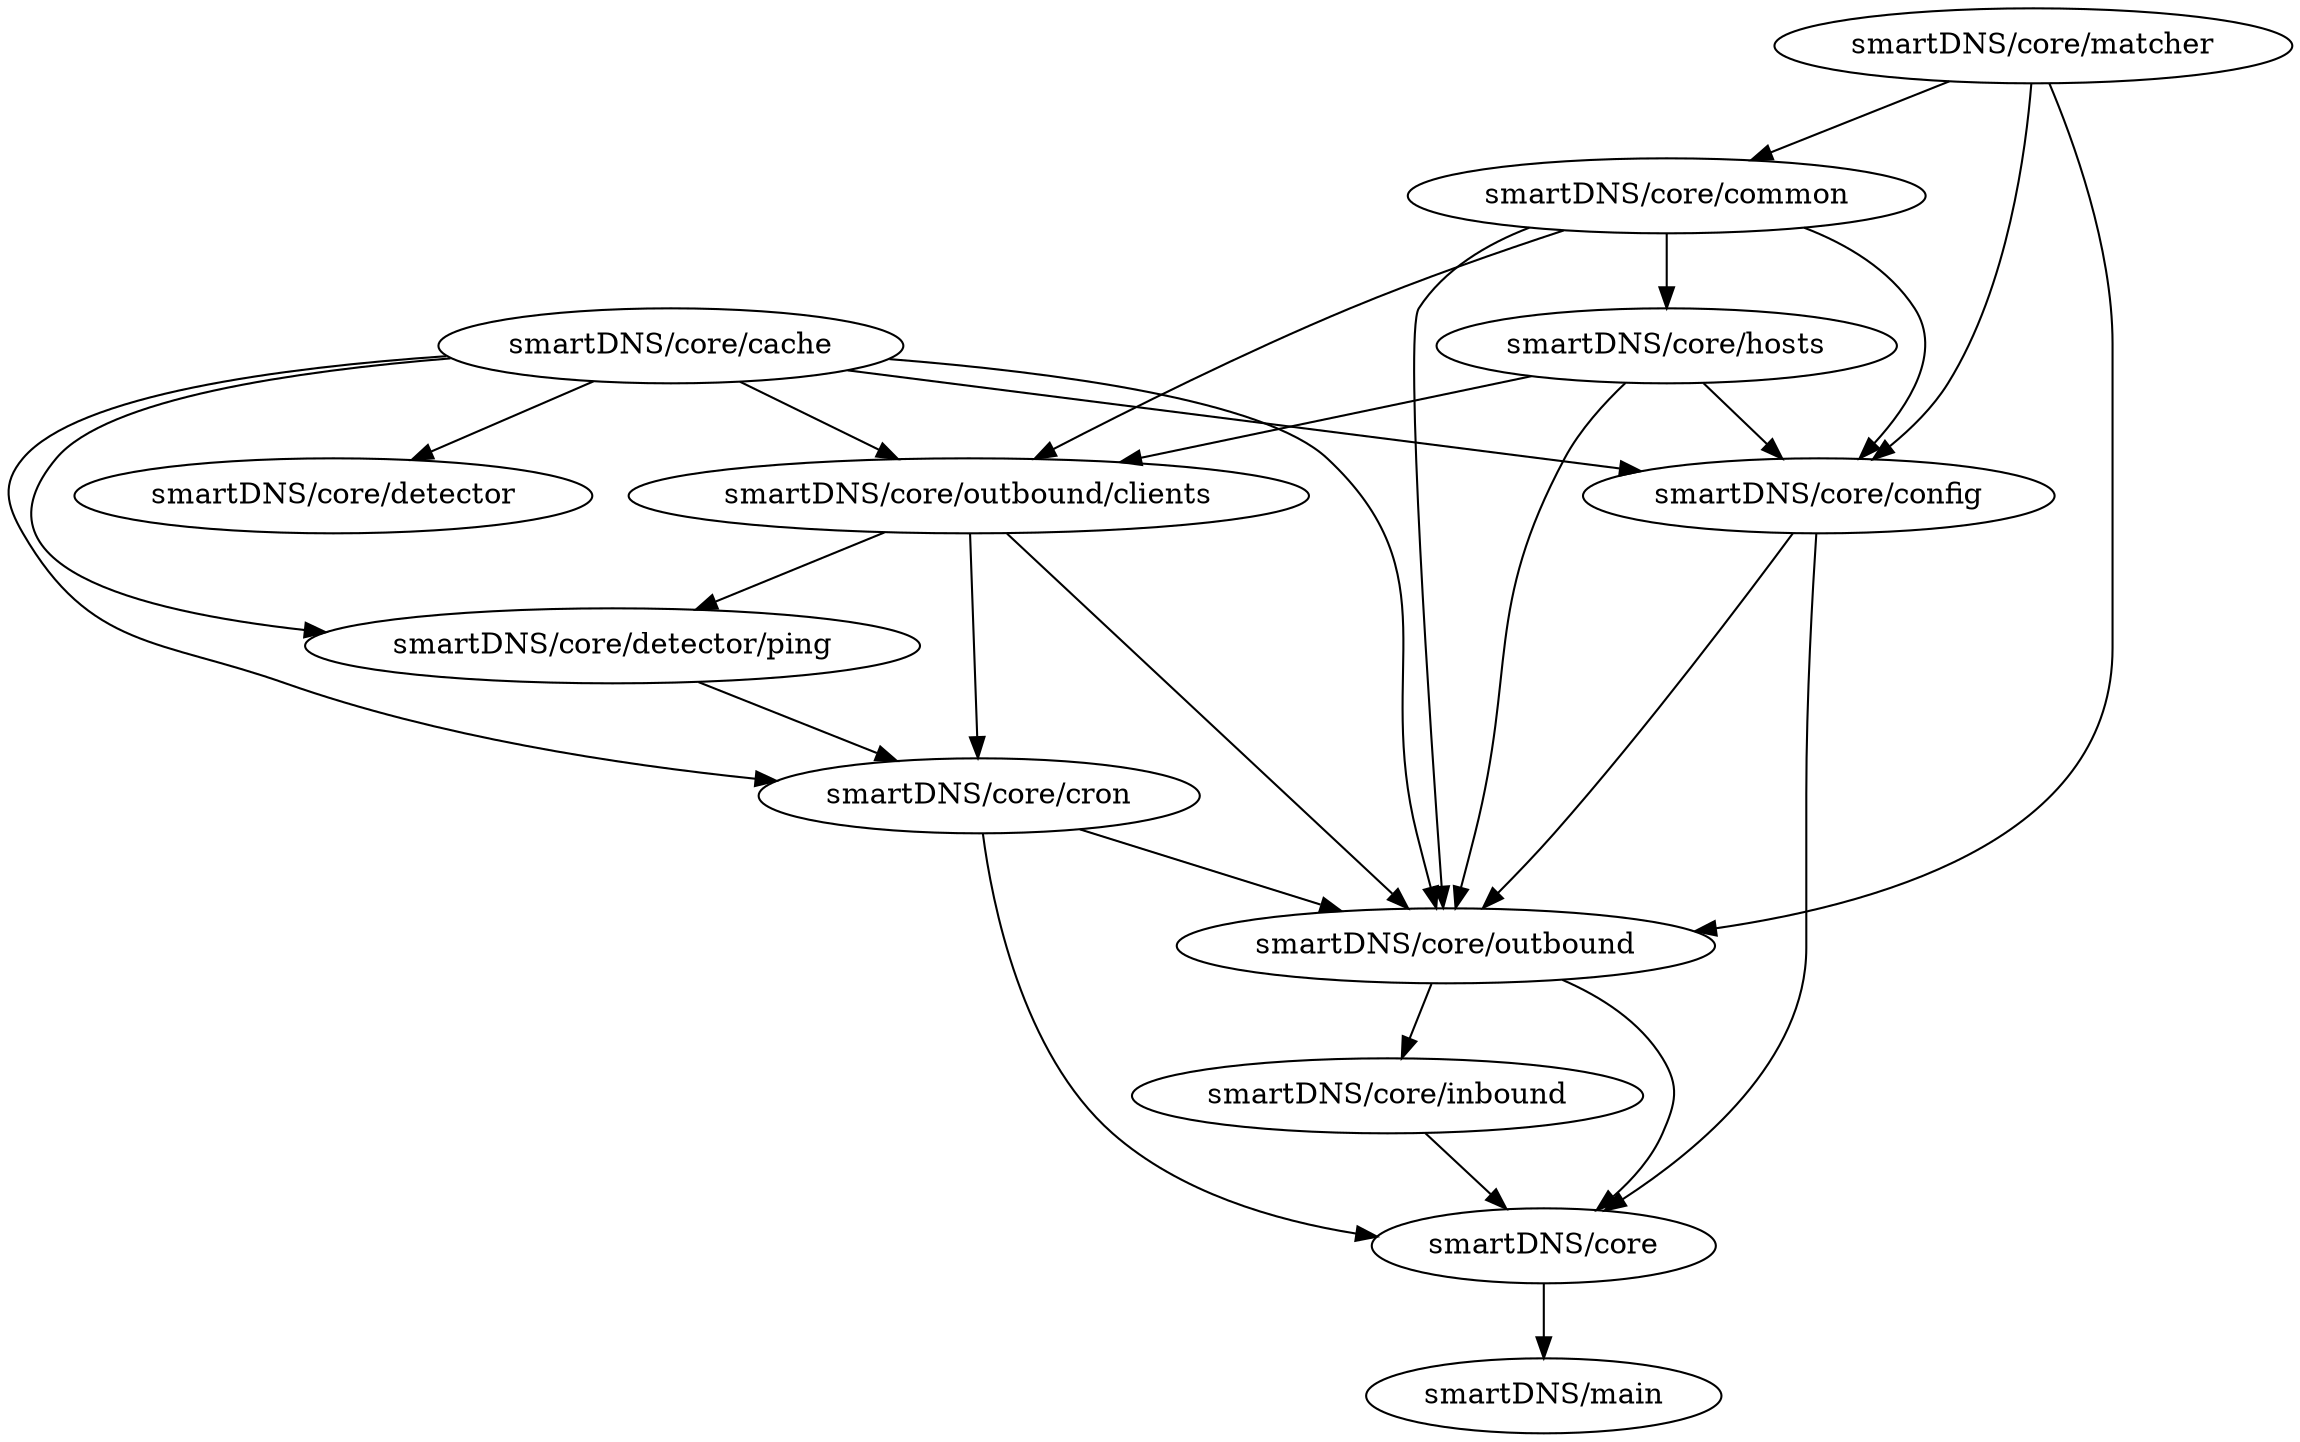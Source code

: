 digraph G {
	"smartDNS/core/matcher" -> "smartDNS/core/config"
	"smartDNS/core/cache" -> "smartDNS/core/cron"
	"smartDNS/core/cache" -> "smartDNS/core/detector/ping"
	"smartDNS/core/config" -> "smartDNS/core"
	"smartDNS/core/cache" -> "smartDNS/core/outbound/clients"
	"smartDNS/core/hosts" -> "smartDNS/core/outbound"
	"smartDNS/core/common" -> "smartDNS/core/config"
	"smartDNS/core/detector/ping" -> "smartDNS/core/cron"
	"smartDNS/core/outbound/clients" -> "smartDNS/core/cron"
	"smartDNS/core/hosts" -> "smartDNS/core/outbound/clients"
	"smartDNS/core/outbound/clients" -> "smartDNS/core/outbound"
	"smartDNS/core/common" -> "smartDNS/core/outbound"
	"smartDNS/core/config" -> "smartDNS/core/outbound"
	"smartDNS/core" -> "smartDNS/main"
	"smartDNS/core/cache" -> "smartDNS/core/detector"
	"smartDNS/core/common" -> "smartDNS/core/outbound/clients"
	"smartDNS/core/cache" -> "smartDNS/core/outbound"
	"smartDNS/core/cron" -> "smartDNS/core"
	"smartDNS/core/inbound" -> "smartDNS/core"
	"smartDNS/core/outbound" -> "smartDNS/core"
	"smartDNS/core/matcher" -> "smartDNS/core/outbound"
	"smartDNS/core/cache" -> "smartDNS/core/config"
	"smartDNS/core/hosts" -> "smartDNS/core/config"
	"smartDNS/core/outbound/clients" -> "smartDNS/core/detector/ping"
	"smartDNS/core/common" -> "smartDNS/core/hosts"
	"smartDNS/core/matcher" -> "smartDNS/core/common"
	"smartDNS/core/outbound" -> "smartDNS/core/inbound"
	"smartDNS/core/cron" -> "smartDNS/core/outbound"
}
